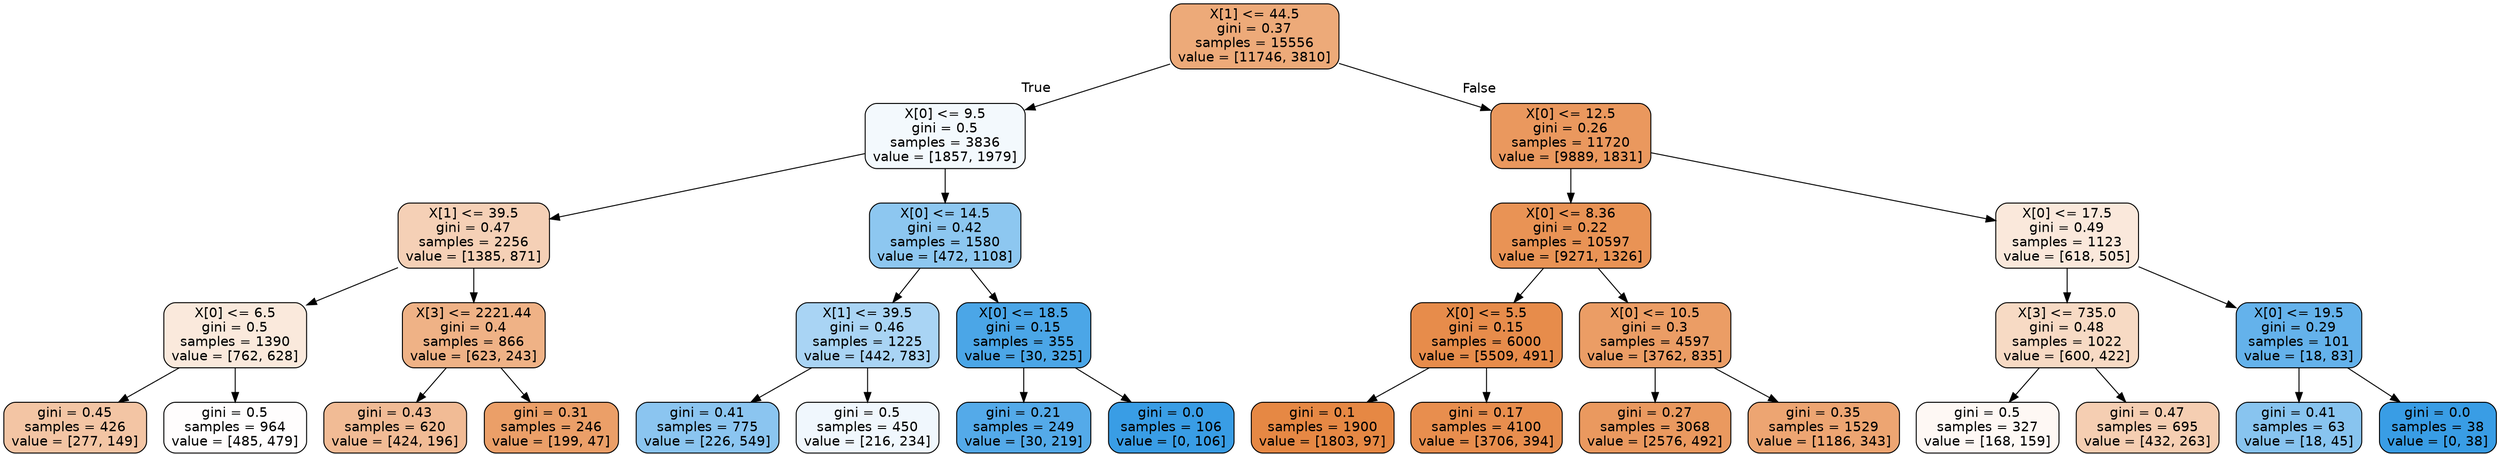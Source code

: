 digraph Tree {
node [shape=box, style="filled, rounded", color="black", fontname=helvetica] ;
edge [fontname=helvetica] ;
0 [label="X[1] <= 44.5\ngini = 0.37\nsamples = 15556\nvalue = [11746, 3810]", fillcolor="#edaa79"] ;
1 [label="X[0] <= 9.5\ngini = 0.5\nsamples = 3836\nvalue = [1857, 1979]", fillcolor="#f3f9fd"] ;
0 -> 1 [labeldistance=2.5, labelangle=45, headlabel="True"] ;
2 [label="X[1] <= 39.5\ngini = 0.47\nsamples = 2256\nvalue = [1385, 871]", fillcolor="#f5d0b6"] ;
1 -> 2 ;
3 [label="X[0] <= 6.5\ngini = 0.5\nsamples = 1390\nvalue = [762, 628]", fillcolor="#fae9dc"] ;
2 -> 3 ;
4 [label="gini = 0.45\nsamples = 426\nvalue = [277, 149]", fillcolor="#f3c5a4"] ;
3 -> 4 ;
5 [label="gini = 0.5\nsamples = 964\nvalue = [485, 479]", fillcolor="#fffdfd"] ;
3 -> 5 ;
6 [label="X[3] <= 2221.44\ngini = 0.4\nsamples = 866\nvalue = [623, 243]", fillcolor="#efb286"] ;
2 -> 6 ;
7 [label="gini = 0.43\nsamples = 620\nvalue = [424, 196]", fillcolor="#f1bb95"] ;
6 -> 7 ;
8 [label="gini = 0.31\nsamples = 246\nvalue = [199, 47]", fillcolor="#eb9f68"] ;
6 -> 8 ;
9 [label="X[0] <= 14.5\ngini = 0.42\nsamples = 1580\nvalue = [472, 1108]", fillcolor="#8dc7f0"] ;
1 -> 9 ;
10 [label="X[1] <= 39.5\ngini = 0.46\nsamples = 1225\nvalue = [442, 783]", fillcolor="#a9d4f4"] ;
9 -> 10 ;
11 [label="gini = 0.41\nsamples = 775\nvalue = [226, 549]", fillcolor="#8bc5f0"] ;
10 -> 11 ;
12 [label="gini = 0.5\nsamples = 450\nvalue = [216, 234]", fillcolor="#f0f7fd"] ;
10 -> 12 ;
13 [label="X[0] <= 18.5\ngini = 0.15\nsamples = 355\nvalue = [30, 325]", fillcolor="#4ba6e7"] ;
9 -> 13 ;
14 [label="gini = 0.21\nsamples = 249\nvalue = [30, 219]", fillcolor="#54aae9"] ;
13 -> 14 ;
15 [label="gini = 0.0\nsamples = 106\nvalue = [0, 106]", fillcolor="#399de5"] ;
13 -> 15 ;
16 [label="X[0] <= 12.5\ngini = 0.26\nsamples = 11720\nvalue = [9889, 1831]", fillcolor="#ea985e"] ;
0 -> 16 [labeldistance=2.5, labelangle=-45, headlabel="False"] ;
17 [label="X[0] <= 8.36\ngini = 0.22\nsamples = 10597\nvalue = [9271, 1326]", fillcolor="#e99355"] ;
16 -> 17 ;
18 [label="X[0] <= 5.5\ngini = 0.15\nsamples = 6000\nvalue = [5509, 491]", fillcolor="#e78c4b"] ;
17 -> 18 ;
19 [label="gini = 0.1\nsamples = 1900\nvalue = [1803, 97]", fillcolor="#e68844"] ;
18 -> 19 ;
20 [label="gini = 0.17\nsamples = 4100\nvalue = [3706, 394]", fillcolor="#e88e4e"] ;
18 -> 20 ;
21 [label="X[0] <= 10.5\ngini = 0.3\nsamples = 4597\nvalue = [3762, 835]", fillcolor="#eb9d65"] ;
17 -> 21 ;
22 [label="gini = 0.27\nsamples = 3068\nvalue = [2576, 492]", fillcolor="#ea995f"] ;
21 -> 22 ;
23 [label="gini = 0.35\nsamples = 1529\nvalue = [1186, 343]", fillcolor="#eda572"] ;
21 -> 23 ;
24 [label="X[0] <= 17.5\ngini = 0.49\nsamples = 1123\nvalue = [618, 505]", fillcolor="#fae8db"] ;
16 -> 24 ;
25 [label="X[3] <= 735.0\ngini = 0.48\nsamples = 1022\nvalue = [600, 422]", fillcolor="#f7dac4"] ;
24 -> 25 ;
26 [label="gini = 0.5\nsamples = 327\nvalue = [168, 159]", fillcolor="#fef8f4"] ;
25 -> 26 ;
27 [label="gini = 0.47\nsamples = 695\nvalue = [432, 263]", fillcolor="#f5ceb2"] ;
25 -> 27 ;
28 [label="X[0] <= 19.5\ngini = 0.29\nsamples = 101\nvalue = [18, 83]", fillcolor="#64b2eb"] ;
24 -> 28 ;
29 [label="gini = 0.41\nsamples = 63\nvalue = [18, 45]", fillcolor="#88c4ef"] ;
28 -> 29 ;
30 [label="gini = 0.0\nsamples = 38\nvalue = [0, 38]", fillcolor="#399de5"] ;
28 -> 30 ;
}